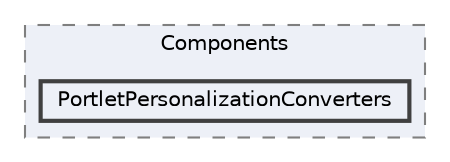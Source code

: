 digraph "Web/Modules/EleWise.ELMA.Projects.Web/Components/PortletPersonalizationConverters"
{
 // LATEX_PDF_SIZE
  bgcolor="transparent";
  edge [fontname=Helvetica,fontsize=10,labelfontname=Helvetica,labelfontsize=10];
  node [fontname=Helvetica,fontsize=10,shape=box,height=0.2,width=0.4];
  compound=true
  subgraph clusterdir_e4918ed821ae0972a2444417485c2e90 {
    graph [ bgcolor="#edf0f7", pencolor="grey50", label="Components", fontname=Helvetica,fontsize=10 style="filled,dashed", URL="dir_e4918ed821ae0972a2444417485c2e90.html",tooltip=""]
  dir_3c48b8401c48e3961ce0bed860dca5b8 [label="PortletPersonalizationConverters", fillcolor="#edf0f7", color="grey25", style="filled,bold", URL="dir_3c48b8401c48e3961ce0bed860dca5b8.html",tooltip=""];
  }
}
